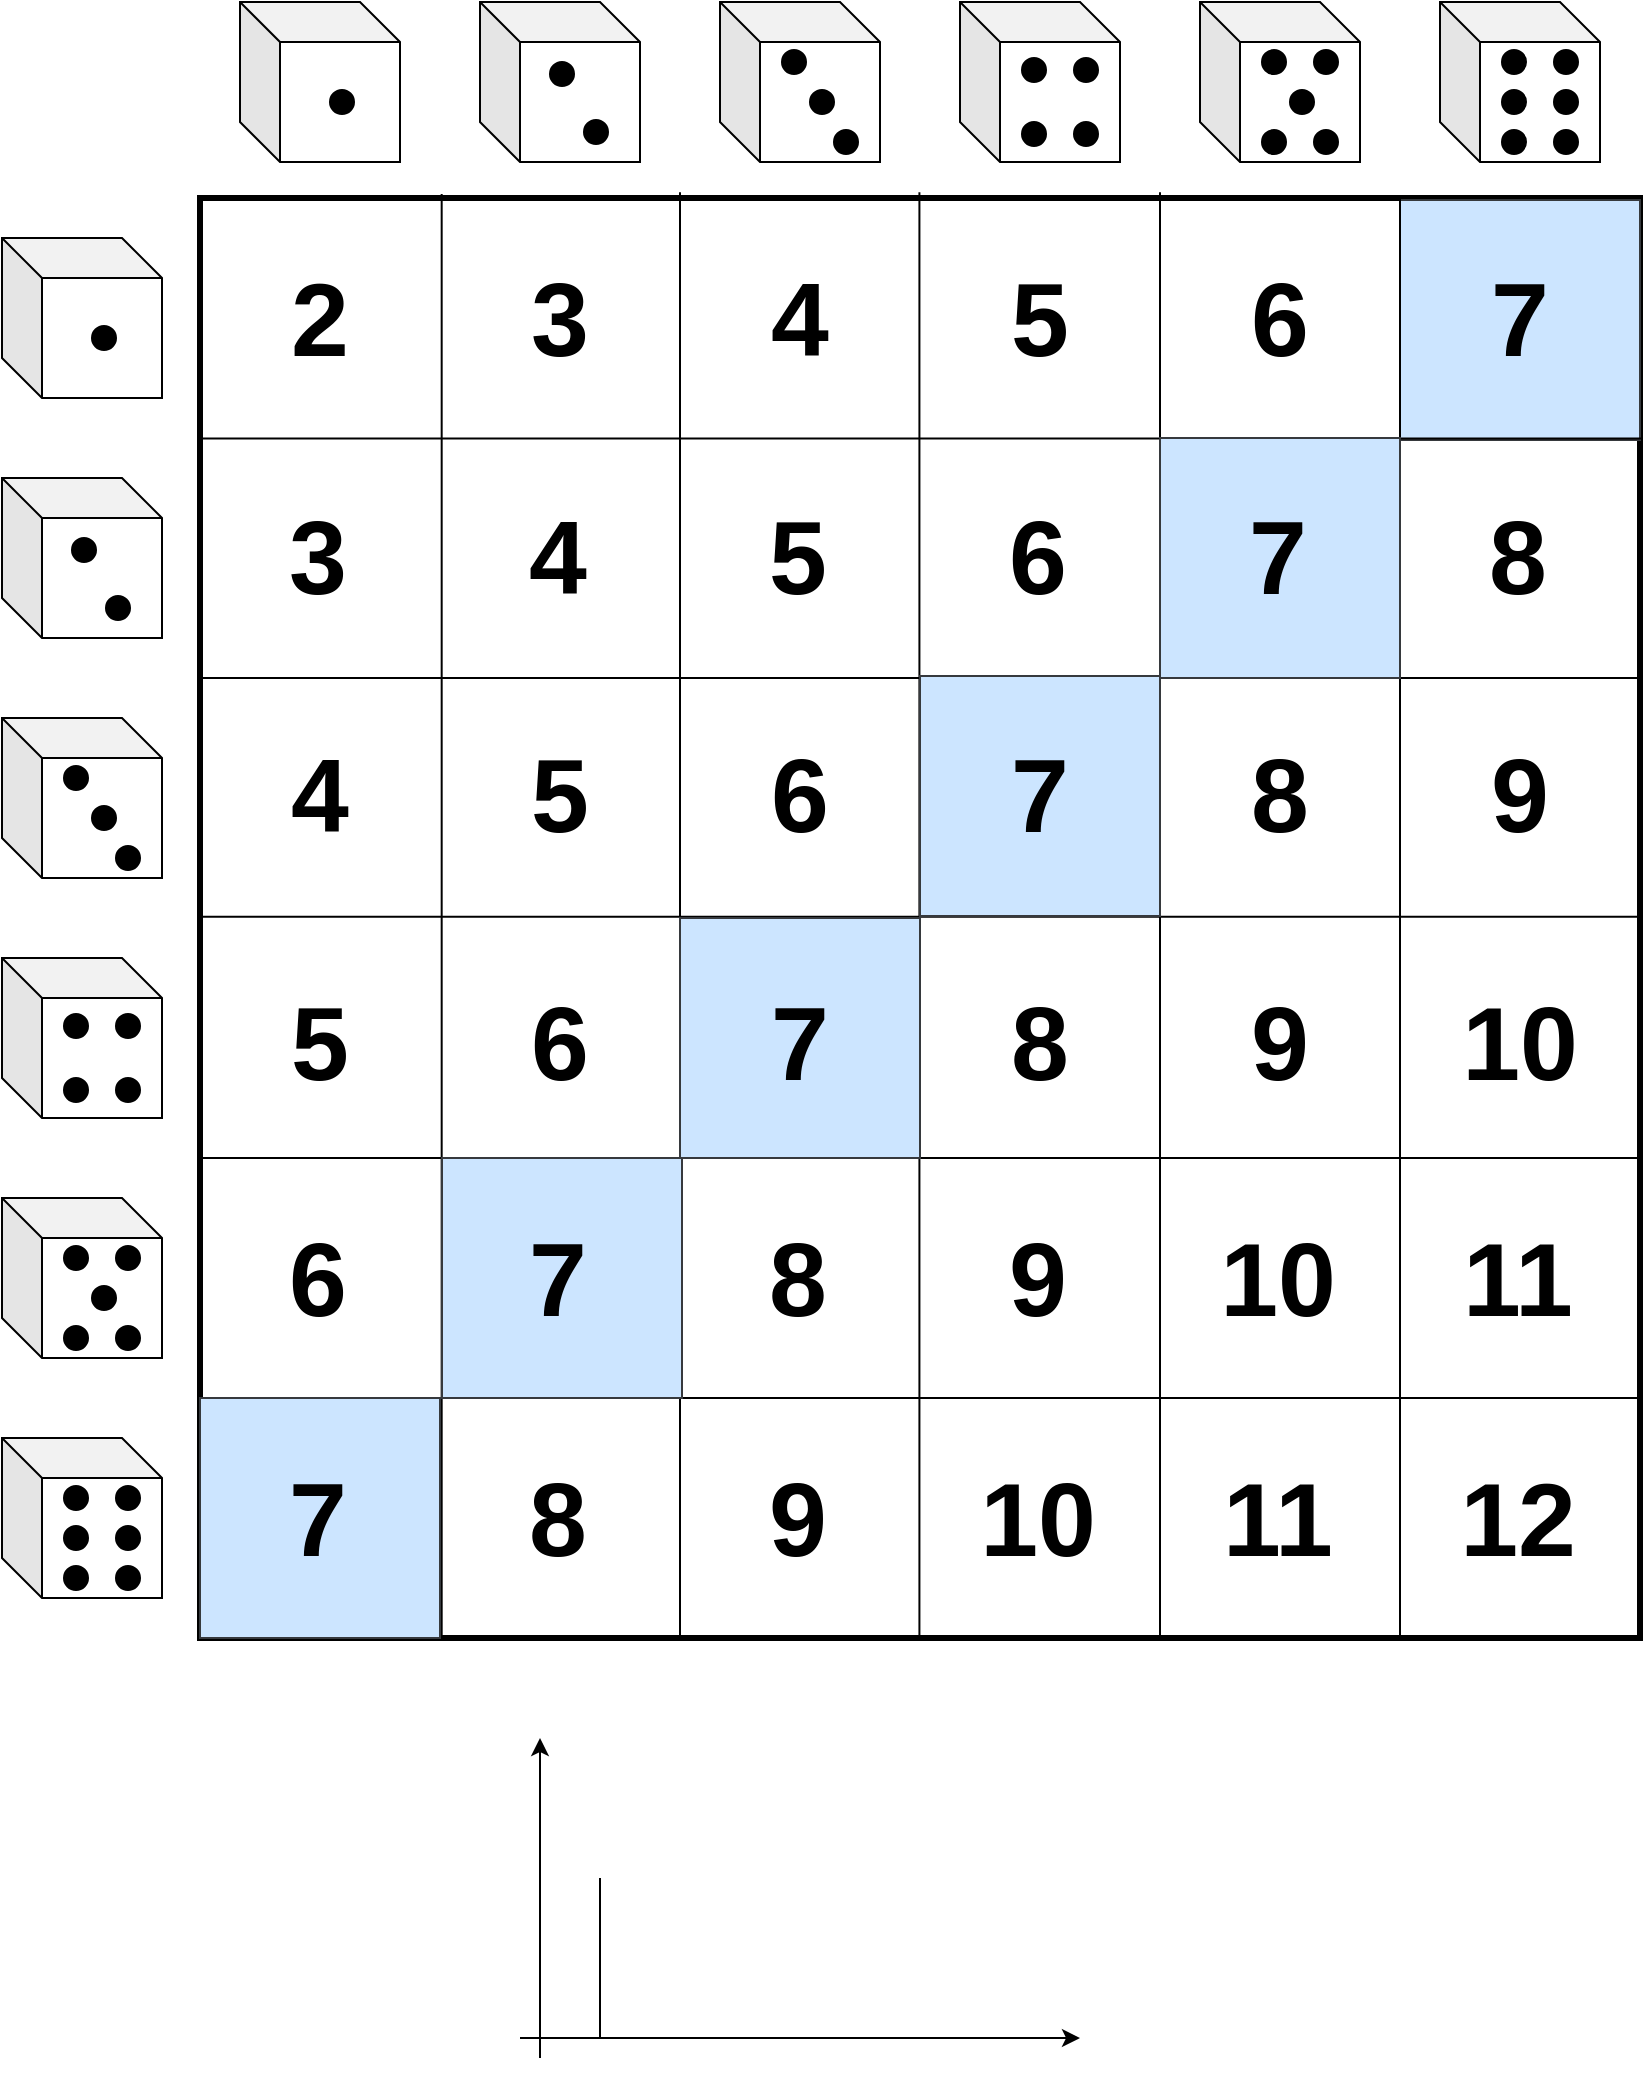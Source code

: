 <mxfile version="20.6.0" type="device"><diagram id="nzY0l4XhutitYrdI-aeB" name="Page-1"><mxGraphModel dx="1422" dy="734" grid="1" gridSize="10" guides="1" tooltips="1" connect="1" arrows="1" fold="1" page="1" pageScale="1" pageWidth="850" pageHeight="1100" math="0" shadow="0"><root><mxCell id="0"/><mxCell id="1" parent="0"/><mxCell id="rPhflkrIZMrzXMRbL3An-1" value="" style="rounded=0;whiteSpace=wrap;html=1;strokeWidth=3;" parent="1" vertex="1"><mxGeometry x="120" y="120" width="720" height="720" as="geometry"/></mxCell><mxCell id="fOK0vpeSv_3poe_XGFyb-6" value="" style="rounded=0;whiteSpace=wrap;html=1;fontSize=52;fillColor=#cce5ff;strokeColor=#36393d;" parent="1" vertex="1"><mxGeometry x="720" y="121" width="120" height="120" as="geometry"/></mxCell><mxCell id="rPhflkrIZMrzXMRbL3An-28" value="" style="shape=cube;whiteSpace=wrap;html=1;boundedLbl=1;backgroundOutline=1;darkOpacity=0.05;darkOpacity2=0.1;size=20;rotation=0;" parent="1" vertex="1"><mxGeometry x="21" y="740" width="80" height="80" as="geometry"/></mxCell><mxCell id="rPhflkrIZMrzXMRbL3An-29" value="" style="ellipse;whiteSpace=wrap;html=1;aspect=fixed;fillColor=#000000;" parent="1" vertex="1"><mxGeometry x="52" y="764" width="12" height="12" as="geometry"/></mxCell><mxCell id="rPhflkrIZMrzXMRbL3An-30" value="" style="ellipse;whiteSpace=wrap;html=1;aspect=fixed;fillColor=#000000;" parent="1" vertex="1"><mxGeometry x="52" y="784" width="12" height="12" as="geometry"/></mxCell><mxCell id="rPhflkrIZMrzXMRbL3An-31" value="" style="ellipse;whiteSpace=wrap;html=1;aspect=fixed;fillColor=#000000;" parent="1" vertex="1"><mxGeometry x="52" y="804" width="12" height="12" as="geometry"/></mxCell><mxCell id="rPhflkrIZMrzXMRbL3An-33" value="" style="ellipse;whiteSpace=wrap;html=1;aspect=fixed;fillColor=#000000;" parent="1" vertex="1"><mxGeometry x="78" y="764" width="12" height="12" as="geometry"/></mxCell><mxCell id="rPhflkrIZMrzXMRbL3An-34" value="" style="ellipse;whiteSpace=wrap;html=1;aspect=fixed;fillColor=#000000;" parent="1" vertex="1"><mxGeometry x="78" y="784" width="12" height="12" as="geometry"/></mxCell><mxCell id="rPhflkrIZMrzXMRbL3An-35" value="" style="ellipse;whiteSpace=wrap;html=1;aspect=fixed;fillColor=#000000;" parent="1" vertex="1"><mxGeometry x="78" y="804" width="12" height="12" as="geometry"/></mxCell><mxCell id="rPhflkrIZMrzXMRbL3An-36" value="" style="shape=cube;whiteSpace=wrap;html=1;boundedLbl=1;backgroundOutline=1;darkOpacity=0.05;darkOpacity2=0.1;size=20;rotation=0;" parent="1" vertex="1"><mxGeometry x="21" y="620" width="80" height="80" as="geometry"/></mxCell><mxCell id="rPhflkrIZMrzXMRbL3An-37" value="" style="ellipse;whiteSpace=wrap;html=1;aspect=fixed;fillColor=#000000;" parent="1" vertex="1"><mxGeometry x="52" y="644" width="12" height="12" as="geometry"/></mxCell><mxCell id="rPhflkrIZMrzXMRbL3An-39" value="" style="ellipse;whiteSpace=wrap;html=1;aspect=fixed;fillColor=#000000;" parent="1" vertex="1"><mxGeometry x="52" y="684" width="12" height="12" as="geometry"/></mxCell><mxCell id="rPhflkrIZMrzXMRbL3An-40" value="" style="ellipse;whiteSpace=wrap;html=1;aspect=fixed;fillColor=#000000;" parent="1" vertex="1"><mxGeometry x="78" y="644" width="12" height="12" as="geometry"/></mxCell><mxCell id="rPhflkrIZMrzXMRbL3An-41" value="" style="ellipse;whiteSpace=wrap;html=1;aspect=fixed;fillColor=#000000;" parent="1" vertex="1"><mxGeometry x="66" y="664" width="12" height="12" as="geometry"/></mxCell><mxCell id="rPhflkrIZMrzXMRbL3An-42" value="" style="ellipse;whiteSpace=wrap;html=1;aspect=fixed;fillColor=#000000;" parent="1" vertex="1"><mxGeometry x="78" y="684" width="12" height="12" as="geometry"/></mxCell><mxCell id="rPhflkrIZMrzXMRbL3An-49" value="" style="shape=cube;whiteSpace=wrap;html=1;boundedLbl=1;backgroundOutline=1;darkOpacity=0.05;darkOpacity2=0.1;size=20;rotation=0;" parent="1" vertex="1"><mxGeometry x="21" y="500" width="80" height="80" as="geometry"/></mxCell><mxCell id="rPhflkrIZMrzXMRbL3An-50" value="" style="ellipse;whiteSpace=wrap;html=1;aspect=fixed;fillColor=#000000;" parent="1" vertex="1"><mxGeometry x="52" y="528" width="12" height="12" as="geometry"/></mxCell><mxCell id="rPhflkrIZMrzXMRbL3An-51" value="" style="ellipse;whiteSpace=wrap;html=1;aspect=fixed;fillColor=#000000;" parent="1" vertex="1"><mxGeometry x="52" y="560" width="12" height="12" as="geometry"/></mxCell><mxCell id="rPhflkrIZMrzXMRbL3An-52" value="" style="ellipse;whiteSpace=wrap;html=1;aspect=fixed;fillColor=#000000;" parent="1" vertex="1"><mxGeometry x="78" y="528" width="12" height="12" as="geometry"/></mxCell><mxCell id="rPhflkrIZMrzXMRbL3An-54" value="" style="ellipse;whiteSpace=wrap;html=1;aspect=fixed;fillColor=#000000;" parent="1" vertex="1"><mxGeometry x="78" y="560" width="12" height="12" as="geometry"/></mxCell><mxCell id="rPhflkrIZMrzXMRbL3An-56" value="" style="endArrow=none;html=1;rounded=0;exitX=0;exitY=0.167;exitDx=0;exitDy=0;exitPerimeter=0;entryX=1.002;entryY=0.167;entryDx=0;entryDy=0;entryPerimeter=0;" parent="1" source="rPhflkrIZMrzXMRbL3An-1" target="rPhflkrIZMrzXMRbL3An-1" edge="1"><mxGeometry width="50" height="50" relative="1" as="geometry"><mxPoint x="210" y="380" as="sourcePoint"/><mxPoint x="260" y="330" as="targetPoint"/></mxGeometry></mxCell><mxCell id="rPhflkrIZMrzXMRbL3An-57" value="" style="endArrow=none;html=1;rounded=0;exitX=0;exitY=0.167;exitDx=0;exitDy=0;exitPerimeter=0;entryX=1.002;entryY=0.167;entryDx=0;entryDy=0;entryPerimeter=0;" parent="1" edge="1"><mxGeometry width="50" height="50" relative="1" as="geometry"><mxPoint x="119.28" y="360.0" as="sourcePoint"/><mxPoint x="840.72" y="360.0" as="targetPoint"/></mxGeometry></mxCell><mxCell id="rPhflkrIZMrzXMRbL3An-58" value="" style="endArrow=none;html=1;rounded=0;exitX=0;exitY=0.167;exitDx=0;exitDy=0;exitPerimeter=0;entryX=1.002;entryY=0.167;entryDx=0;entryDy=0;entryPerimeter=0;" parent="1" edge="1"><mxGeometry width="50" height="50" relative="1" as="geometry"><mxPoint x="120.0" y="479.41" as="sourcePoint"/><mxPoint x="841.44" y="479.41" as="targetPoint"/></mxGeometry></mxCell><mxCell id="rPhflkrIZMrzXMRbL3An-59" value="" style="endArrow=none;html=1;rounded=0;exitX=0;exitY=0.167;exitDx=0;exitDy=0;exitPerimeter=0;entryX=1.002;entryY=0.167;entryDx=0;entryDy=0;entryPerimeter=0;" parent="1" edge="1"><mxGeometry width="50" height="50" relative="1" as="geometry"><mxPoint x="120.0" y="600.0" as="sourcePoint"/><mxPoint x="841.44" y="600.0" as="targetPoint"/></mxGeometry></mxCell><mxCell id="rPhflkrIZMrzXMRbL3An-60" value="" style="endArrow=none;html=1;rounded=0;exitX=0;exitY=0.167;exitDx=0;exitDy=0;exitPerimeter=0;entryX=1.002;entryY=0.167;entryDx=0;entryDy=0;entryPerimeter=0;" parent="1" edge="1"><mxGeometry width="50" height="50" relative="1" as="geometry"><mxPoint x="118.56" y="720.0" as="sourcePoint"/><mxPoint x="840.0" y="720.0" as="targetPoint"/></mxGeometry></mxCell><mxCell id="rPhflkrIZMrzXMRbL3An-61" value="" style="endArrow=none;html=1;rounded=0;exitX=0.172;exitY=0;exitDx=0;exitDy=0;exitPerimeter=0;entryX=0.172;entryY=1.004;entryDx=0;entryDy=0;entryPerimeter=0;" parent="1" edge="1"><mxGeometry width="50" height="50" relative="1" as="geometry"><mxPoint x="240.84" y="118.0" as="sourcePoint"/><mxPoint x="240.84" y="840.88" as="targetPoint"/></mxGeometry></mxCell><mxCell id="rPhflkrIZMrzXMRbL3An-62" value="" style="endArrow=none;html=1;rounded=0;exitX=0.172;exitY=0;exitDx=0;exitDy=0;exitPerimeter=0;entryX=0.172;entryY=1.004;entryDx=0;entryDy=0;entryPerimeter=0;" parent="1" edge="1"><mxGeometry width="50" height="50" relative="1" as="geometry"><mxPoint x="360.0" y="117.12" as="sourcePoint"/><mxPoint x="360.0" y="840.0" as="targetPoint"/></mxGeometry></mxCell><mxCell id="rPhflkrIZMrzXMRbL3An-63" value="" style="endArrow=none;html=1;rounded=0;exitX=0.172;exitY=0;exitDx=0;exitDy=0;exitPerimeter=0;entryX=0.172;entryY=1.004;entryDx=0;entryDy=0;entryPerimeter=0;" parent="1" edge="1"><mxGeometry width="50" height="50" relative="1" as="geometry"><mxPoint x="479.71" y="117.12" as="sourcePoint"/><mxPoint x="479.71" y="840.0" as="targetPoint"/></mxGeometry></mxCell><mxCell id="rPhflkrIZMrzXMRbL3An-64" value="" style="endArrow=none;html=1;rounded=0;exitX=0.172;exitY=0;exitDx=0;exitDy=0;exitPerimeter=0;entryX=0.172;entryY=1.004;entryDx=0;entryDy=0;entryPerimeter=0;" parent="1" edge="1"><mxGeometry width="50" height="50" relative="1" as="geometry"><mxPoint x="600.0" y="117.12" as="sourcePoint"/><mxPoint x="600.0" y="840.0" as="targetPoint"/></mxGeometry></mxCell><mxCell id="rPhflkrIZMrzXMRbL3An-65" value="" style="endArrow=none;html=1;rounded=0;exitX=0.172;exitY=0;exitDx=0;exitDy=0;exitPerimeter=0;entryX=0.172;entryY=1.004;entryDx=0;entryDy=0;entryPerimeter=0;" parent="1" edge="1"><mxGeometry width="50" height="50" relative="1" as="geometry"><mxPoint x="720" y="118.56" as="sourcePoint"/><mxPoint x="720" y="841.44" as="targetPoint"/></mxGeometry></mxCell><mxCell id="rPhflkrIZMrzXMRbL3An-72" value="" style="shape=cube;whiteSpace=wrap;html=1;boundedLbl=1;backgroundOutline=1;darkOpacity=0.05;darkOpacity2=0.1;size=20;rotation=0;" parent="1" vertex="1"><mxGeometry x="21" y="380" width="80" height="80" as="geometry"/></mxCell><mxCell id="rPhflkrIZMrzXMRbL3An-73" value="" style="ellipse;whiteSpace=wrap;html=1;aspect=fixed;fillColor=#000000;" parent="1" vertex="1"><mxGeometry x="52" y="404" width="12" height="12" as="geometry"/></mxCell><mxCell id="rPhflkrIZMrzXMRbL3An-76" value="" style="ellipse;whiteSpace=wrap;html=1;aspect=fixed;fillColor=#000000;" parent="1" vertex="1"><mxGeometry x="66" y="424" width="12" height="12" as="geometry"/></mxCell><mxCell id="rPhflkrIZMrzXMRbL3An-77" value="" style="ellipse;whiteSpace=wrap;html=1;aspect=fixed;fillColor=#000000;" parent="1" vertex="1"><mxGeometry x="78" y="444" width="12" height="12" as="geometry"/></mxCell><mxCell id="rPhflkrIZMrzXMRbL3An-78" value="" style="shape=cube;whiteSpace=wrap;html=1;boundedLbl=1;backgroundOutline=1;darkOpacity=0.05;darkOpacity2=0.1;size=20;rotation=0;" parent="1" vertex="1"><mxGeometry x="21" y="260" width="80" height="80" as="geometry"/></mxCell><mxCell id="rPhflkrIZMrzXMRbL3An-79" value="" style="ellipse;whiteSpace=wrap;html=1;aspect=fixed;fillColor=#000000;" parent="1" vertex="1"><mxGeometry x="56" y="290" width="12" height="12" as="geometry"/></mxCell><mxCell id="rPhflkrIZMrzXMRbL3An-81" value="" style="ellipse;whiteSpace=wrap;html=1;aspect=fixed;fillColor=#000000;" parent="1" vertex="1"><mxGeometry x="73" y="319" width="12" height="12" as="geometry"/></mxCell><mxCell id="rPhflkrIZMrzXMRbL3An-82" value="" style="shape=cube;whiteSpace=wrap;html=1;boundedLbl=1;backgroundOutline=1;darkOpacity=0.05;darkOpacity2=0.1;size=20;rotation=0;" parent="1" vertex="1"><mxGeometry x="21" y="140" width="80" height="80" as="geometry"/></mxCell><mxCell id="rPhflkrIZMrzXMRbL3An-84" value="" style="ellipse;whiteSpace=wrap;html=1;aspect=fixed;fillColor=#000000;" parent="1" vertex="1"><mxGeometry x="66" y="184" width="12" height="12" as="geometry"/></mxCell><mxCell id="rPhflkrIZMrzXMRbL3An-113" value="" style="shape=cube;whiteSpace=wrap;html=1;boundedLbl=1;backgroundOutline=1;darkOpacity=0.05;darkOpacity2=0.1;size=20;rotation=0;" parent="1" vertex="1"><mxGeometry x="140" y="22" width="80" height="80" as="geometry"/></mxCell><mxCell id="rPhflkrIZMrzXMRbL3An-114" value="" style="ellipse;whiteSpace=wrap;html=1;aspect=fixed;fillColor=#000000;" parent="1" vertex="1"><mxGeometry x="185" y="66" width="12" height="12" as="geometry"/></mxCell><mxCell id="rPhflkrIZMrzXMRbL3An-115" value="" style="shape=cube;whiteSpace=wrap;html=1;boundedLbl=1;backgroundOutline=1;darkOpacity=0.05;darkOpacity2=0.1;size=20;rotation=0;" parent="1" vertex="1"><mxGeometry x="260" y="22" width="80" height="80" as="geometry"/></mxCell><mxCell id="rPhflkrIZMrzXMRbL3An-116" value="" style="ellipse;whiteSpace=wrap;html=1;aspect=fixed;fillColor=#000000;" parent="1" vertex="1"><mxGeometry x="295" y="52" width="12" height="12" as="geometry"/></mxCell><mxCell id="rPhflkrIZMrzXMRbL3An-117" value="" style="ellipse;whiteSpace=wrap;html=1;aspect=fixed;fillColor=#000000;" parent="1" vertex="1"><mxGeometry x="312" y="81" width="12" height="12" as="geometry"/></mxCell><mxCell id="rPhflkrIZMrzXMRbL3An-118" value="" style="shape=cube;whiteSpace=wrap;html=1;boundedLbl=1;backgroundOutline=1;darkOpacity=0.05;darkOpacity2=0.1;size=20;rotation=0;" parent="1" vertex="1"><mxGeometry x="380" y="22" width="80" height="80" as="geometry"/></mxCell><mxCell id="rPhflkrIZMrzXMRbL3An-119" value="" style="ellipse;whiteSpace=wrap;html=1;aspect=fixed;fillColor=#000000;" parent="1" vertex="1"><mxGeometry x="411" y="46" width="12" height="12" as="geometry"/></mxCell><mxCell id="rPhflkrIZMrzXMRbL3An-120" value="" style="ellipse;whiteSpace=wrap;html=1;aspect=fixed;fillColor=#000000;" parent="1" vertex="1"><mxGeometry x="425" y="66" width="12" height="12" as="geometry"/></mxCell><mxCell id="rPhflkrIZMrzXMRbL3An-121" value="" style="ellipse;whiteSpace=wrap;html=1;aspect=fixed;fillColor=#000000;" parent="1" vertex="1"><mxGeometry x="437" y="86" width="12" height="12" as="geometry"/></mxCell><mxCell id="rPhflkrIZMrzXMRbL3An-122" value="" style="shape=cube;whiteSpace=wrap;html=1;boundedLbl=1;backgroundOutline=1;darkOpacity=0.05;darkOpacity2=0.1;size=20;rotation=0;" parent="1" vertex="1"><mxGeometry x="500" y="22" width="80" height="80" as="geometry"/></mxCell><mxCell id="rPhflkrIZMrzXMRbL3An-123" value="" style="ellipse;whiteSpace=wrap;html=1;aspect=fixed;fillColor=#000000;" parent="1" vertex="1"><mxGeometry x="531" y="50" width="12" height="12" as="geometry"/></mxCell><mxCell id="rPhflkrIZMrzXMRbL3An-124" value="" style="ellipse;whiteSpace=wrap;html=1;aspect=fixed;fillColor=#000000;" parent="1" vertex="1"><mxGeometry x="531" y="82" width="12" height="12" as="geometry"/></mxCell><mxCell id="rPhflkrIZMrzXMRbL3An-125" value="" style="ellipse;whiteSpace=wrap;html=1;aspect=fixed;fillColor=#000000;" parent="1" vertex="1"><mxGeometry x="557" y="50" width="12" height="12" as="geometry"/></mxCell><mxCell id="rPhflkrIZMrzXMRbL3An-126" value="" style="ellipse;whiteSpace=wrap;html=1;aspect=fixed;fillColor=#000000;" parent="1" vertex="1"><mxGeometry x="557" y="82" width="12" height="12" as="geometry"/></mxCell><mxCell id="rPhflkrIZMrzXMRbL3An-127" value="" style="shape=cube;whiteSpace=wrap;html=1;boundedLbl=1;backgroundOutline=1;darkOpacity=0.05;darkOpacity2=0.1;size=20;rotation=0;" parent="1" vertex="1"><mxGeometry x="620" y="22" width="80" height="80" as="geometry"/></mxCell><mxCell id="rPhflkrIZMrzXMRbL3An-128" value="" style="ellipse;whiteSpace=wrap;html=1;aspect=fixed;fillColor=#000000;" parent="1" vertex="1"><mxGeometry x="651" y="46" width="12" height="12" as="geometry"/></mxCell><mxCell id="rPhflkrIZMrzXMRbL3An-129" value="" style="ellipse;whiteSpace=wrap;html=1;aspect=fixed;fillColor=#000000;" parent="1" vertex="1"><mxGeometry x="651" y="86" width="12" height="12" as="geometry"/></mxCell><mxCell id="rPhflkrIZMrzXMRbL3An-130" value="" style="ellipse;whiteSpace=wrap;html=1;aspect=fixed;fillColor=#000000;" parent="1" vertex="1"><mxGeometry x="677" y="46" width="12" height="12" as="geometry"/></mxCell><mxCell id="rPhflkrIZMrzXMRbL3An-131" value="" style="ellipse;whiteSpace=wrap;html=1;aspect=fixed;fillColor=#000000;" parent="1" vertex="1"><mxGeometry x="665" y="66" width="12" height="12" as="geometry"/></mxCell><mxCell id="rPhflkrIZMrzXMRbL3An-132" value="" style="ellipse;whiteSpace=wrap;html=1;aspect=fixed;fillColor=#000000;" parent="1" vertex="1"><mxGeometry x="677" y="86" width="12" height="12" as="geometry"/></mxCell><mxCell id="rPhflkrIZMrzXMRbL3An-133" value="" style="shape=cube;whiteSpace=wrap;html=1;boundedLbl=1;backgroundOutline=1;darkOpacity=0.05;darkOpacity2=0.1;size=20;rotation=0;" parent="1" vertex="1"><mxGeometry x="740" y="22" width="80" height="80" as="geometry"/></mxCell><mxCell id="rPhflkrIZMrzXMRbL3An-134" value="" style="ellipse;whiteSpace=wrap;html=1;aspect=fixed;fillColor=#000000;" parent="1" vertex="1"><mxGeometry x="771" y="46" width="12" height="12" as="geometry"/></mxCell><mxCell id="rPhflkrIZMrzXMRbL3An-135" value="" style="ellipse;whiteSpace=wrap;html=1;aspect=fixed;fillColor=#000000;" parent="1" vertex="1"><mxGeometry x="771" y="66" width="12" height="12" as="geometry"/></mxCell><mxCell id="rPhflkrIZMrzXMRbL3An-136" value="" style="ellipse;whiteSpace=wrap;html=1;aspect=fixed;fillColor=#000000;" parent="1" vertex="1"><mxGeometry x="771" y="86" width="12" height="12" as="geometry"/></mxCell><mxCell id="rPhflkrIZMrzXMRbL3An-137" value="" style="ellipse;whiteSpace=wrap;html=1;aspect=fixed;fillColor=#000000;" parent="1" vertex="1"><mxGeometry x="797" y="46" width="12" height="12" as="geometry"/></mxCell><mxCell id="rPhflkrIZMrzXMRbL3An-138" value="" style="ellipse;whiteSpace=wrap;html=1;aspect=fixed;fillColor=#000000;" parent="1" vertex="1"><mxGeometry x="797" y="66" width="12" height="12" as="geometry"/></mxCell><mxCell id="rPhflkrIZMrzXMRbL3An-139" value="" style="ellipse;whiteSpace=wrap;html=1;aspect=fixed;fillColor=#000000;" parent="1" vertex="1"><mxGeometry x="797" y="86" width="12" height="12" as="geometry"/></mxCell><mxCell id="rPhflkrIZMrzXMRbL3An-141" value="2" style="text;html=1;strokeColor=none;fillColor=none;align=center;verticalAlign=middle;whiteSpace=wrap;rounded=0;fontStyle=1;fontSize=52;" parent="1" vertex="1"><mxGeometry x="150" y="166" width="60" height="30" as="geometry"/></mxCell><mxCell id="rPhflkrIZMrzXMRbL3An-142" value="3" style="text;html=1;strokeColor=none;fillColor=none;align=center;verticalAlign=middle;whiteSpace=wrap;rounded=0;fontStyle=1;fontSize=52;" parent="1" vertex="1"><mxGeometry x="270" y="166" width="60" height="30" as="geometry"/></mxCell><mxCell id="rPhflkrIZMrzXMRbL3An-143" value="4" style="text;html=1;strokeColor=none;fillColor=none;align=center;verticalAlign=middle;whiteSpace=wrap;rounded=0;fontStyle=1;fontSize=52;" parent="1" vertex="1"><mxGeometry x="390" y="166" width="60" height="30" as="geometry"/></mxCell><mxCell id="rPhflkrIZMrzXMRbL3An-144" value="5" style="text;html=1;strokeColor=none;fillColor=none;align=center;verticalAlign=middle;whiteSpace=wrap;rounded=0;fontStyle=1;fontSize=52;" parent="1" vertex="1"><mxGeometry x="510" y="166" width="60" height="30" as="geometry"/></mxCell><mxCell id="rPhflkrIZMrzXMRbL3An-145" value="6" style="text;html=1;strokeColor=none;fillColor=none;align=center;verticalAlign=middle;whiteSpace=wrap;rounded=0;fontStyle=1;fontSize=52;" parent="1" vertex="1"><mxGeometry x="630" y="166" width="60" height="30" as="geometry"/></mxCell><mxCell id="rPhflkrIZMrzXMRbL3An-146" value="7" style="text;html=1;strokeColor=none;fillColor=none;align=center;verticalAlign=middle;whiteSpace=wrap;rounded=0;fontStyle=1;fontSize=52;" parent="1" vertex="1"><mxGeometry x="750" y="166" width="60" height="30" as="geometry"/></mxCell><mxCell id="rPhflkrIZMrzXMRbL3An-147" value="3" style="text;html=1;strokeColor=none;fillColor=none;align=center;verticalAlign=middle;whiteSpace=wrap;rounded=0;fontStyle=1;fontSize=52;" parent="1" vertex="1"><mxGeometry x="149" y="285" width="60" height="30" as="geometry"/></mxCell><mxCell id="rPhflkrIZMrzXMRbL3An-148" value="4" style="text;html=1;strokeColor=none;fillColor=none;align=center;verticalAlign=middle;whiteSpace=wrap;rounded=0;fontStyle=1;fontSize=52;" parent="1" vertex="1"><mxGeometry x="269" y="285" width="60" height="30" as="geometry"/></mxCell><mxCell id="rPhflkrIZMrzXMRbL3An-149" value="5" style="text;html=1;strokeColor=none;fillColor=none;align=center;verticalAlign=middle;whiteSpace=wrap;rounded=0;fontStyle=1;fontSize=52;" parent="1" vertex="1"><mxGeometry x="389" y="285" width="60" height="30" as="geometry"/></mxCell><mxCell id="fOK0vpeSv_3poe_XGFyb-5" value="" style="rounded=0;whiteSpace=wrap;html=1;fontSize=52;fillColor=#cce5ff;strokeColor=#36393d;" parent="1" vertex="1"><mxGeometry x="600" y="240" width="120" height="120" as="geometry"/></mxCell><mxCell id="rPhflkrIZMrzXMRbL3An-150" value="6" style="text;html=1;strokeColor=none;fillColor=none;align=center;verticalAlign=middle;whiteSpace=wrap;rounded=0;fontStyle=1;fontSize=52;" parent="1" vertex="1"><mxGeometry x="509" y="285" width="60" height="30" as="geometry"/></mxCell><mxCell id="rPhflkrIZMrzXMRbL3An-151" value="7" style="text;html=1;strokeColor=none;fillColor=none;align=center;verticalAlign=middle;whiteSpace=wrap;rounded=0;fontStyle=1;fontSize=52;" parent="1" vertex="1"><mxGeometry x="629" y="285" width="60" height="30" as="geometry"/></mxCell><mxCell id="rPhflkrIZMrzXMRbL3An-152" value="8" style="text;html=1;strokeColor=none;fillColor=none;align=center;verticalAlign=middle;whiteSpace=wrap;rounded=0;fontStyle=1;fontSize=52;" parent="1" vertex="1"><mxGeometry x="749" y="285" width="60" height="30" as="geometry"/></mxCell><mxCell id="rPhflkrIZMrzXMRbL3An-159" value="4" style="text;html=1;strokeColor=none;fillColor=none;align=center;verticalAlign=middle;whiteSpace=wrap;rounded=0;fontStyle=1;fontSize=52;" parent="1" vertex="1"><mxGeometry x="150" y="404" width="60" height="30" as="geometry"/></mxCell><mxCell id="rPhflkrIZMrzXMRbL3An-160" value="5" style="text;html=1;strokeColor=none;fillColor=none;align=center;verticalAlign=middle;whiteSpace=wrap;rounded=0;fontStyle=1;fontSize=52;" parent="1" vertex="1"><mxGeometry x="270" y="404" width="60" height="30" as="geometry"/></mxCell><mxCell id="fOK0vpeSv_3poe_XGFyb-4" value="" style="rounded=0;whiteSpace=wrap;html=1;fontSize=52;fillColor=#cce5ff;strokeColor=#36393d;" parent="1" vertex="1"><mxGeometry x="480" y="359" width="120" height="120" as="geometry"/></mxCell><mxCell id="rPhflkrIZMrzXMRbL3An-161" value="6" style="text;html=1;strokeColor=none;fillColor=none;align=center;verticalAlign=middle;whiteSpace=wrap;rounded=0;fontStyle=1;fontSize=52;" parent="1" vertex="1"><mxGeometry x="390" y="404" width="60" height="30" as="geometry"/></mxCell><mxCell id="rPhflkrIZMrzXMRbL3An-162" value="7" style="text;html=1;strokeColor=none;fillColor=none;align=center;verticalAlign=middle;whiteSpace=wrap;rounded=0;fontStyle=1;fontSize=52;" parent="1" vertex="1"><mxGeometry x="510" y="404" width="60" height="30" as="geometry"/></mxCell><mxCell id="rPhflkrIZMrzXMRbL3An-163" value="8" style="text;html=1;strokeColor=none;fillColor=none;align=center;verticalAlign=middle;whiteSpace=wrap;rounded=0;fontStyle=1;fontSize=52;" parent="1" vertex="1"><mxGeometry x="630" y="404" width="60" height="30" as="geometry"/></mxCell><mxCell id="rPhflkrIZMrzXMRbL3An-164" value="9" style="text;html=1;strokeColor=none;fillColor=none;align=center;verticalAlign=middle;whiteSpace=wrap;rounded=0;fontStyle=1;fontSize=52;" parent="1" vertex="1"><mxGeometry x="750" y="404" width="60" height="30" as="geometry"/></mxCell><mxCell id="rPhflkrIZMrzXMRbL3An-165" value="5" style="text;html=1;strokeColor=none;fillColor=none;align=center;verticalAlign=middle;whiteSpace=wrap;rounded=0;fontStyle=1;fontSize=52;" parent="1" vertex="1"><mxGeometry x="150" y="528" width="60" height="30" as="geometry"/></mxCell><mxCell id="rPhflkrIZMrzXMRbL3An-166" value="6" style="text;html=1;strokeColor=none;fillColor=none;align=center;verticalAlign=middle;whiteSpace=wrap;rounded=0;fontStyle=1;fontSize=52;" parent="1" vertex="1"><mxGeometry x="270" y="528" width="60" height="30" as="geometry"/></mxCell><mxCell id="fOK0vpeSv_3poe_XGFyb-3" value="" style="rounded=0;whiteSpace=wrap;html=1;fontSize=52;fillColor=#cce5ff;strokeColor=#36393d;" parent="1" vertex="1"><mxGeometry x="360" y="480" width="120" height="120" as="geometry"/></mxCell><mxCell id="rPhflkrIZMrzXMRbL3An-167" value="7" style="text;html=1;strokeColor=none;fillColor=none;align=center;verticalAlign=middle;whiteSpace=wrap;rounded=0;fontStyle=1;fontSize=52;" parent="1" vertex="1"><mxGeometry x="390" y="528" width="60" height="30" as="geometry"/></mxCell><mxCell id="rPhflkrIZMrzXMRbL3An-168" value="8" style="text;html=1;strokeColor=none;fillColor=none;align=center;verticalAlign=middle;whiteSpace=wrap;rounded=0;fontStyle=1;fontSize=52;" parent="1" vertex="1"><mxGeometry x="510" y="528" width="60" height="30" as="geometry"/></mxCell><mxCell id="rPhflkrIZMrzXMRbL3An-169" value="9" style="text;html=1;strokeColor=none;fillColor=none;align=center;verticalAlign=middle;whiteSpace=wrap;rounded=0;fontStyle=1;fontSize=52;" parent="1" vertex="1"><mxGeometry x="630" y="528" width="60" height="30" as="geometry"/></mxCell><mxCell id="rPhflkrIZMrzXMRbL3An-170" value="10" style="text;html=1;strokeColor=none;fillColor=none;align=center;verticalAlign=middle;whiteSpace=wrap;rounded=0;fontStyle=1;fontSize=52;" parent="1" vertex="1"><mxGeometry x="750" y="528" width="60" height="30" as="geometry"/></mxCell><mxCell id="fOK0vpeSv_3poe_XGFyb-2" value="" style="rounded=0;whiteSpace=wrap;html=1;fontSize=52;fillColor=#cce5ff;strokeColor=#36393d;" parent="1" vertex="1"><mxGeometry x="241" y="600" width="120" height="120" as="geometry"/></mxCell><mxCell id="rPhflkrIZMrzXMRbL3An-171" value="6" style="text;html=1;strokeColor=none;fillColor=none;align=center;verticalAlign=middle;whiteSpace=wrap;rounded=0;fontStyle=1;fontSize=52;" parent="1" vertex="1"><mxGeometry x="149" y="646" width="60" height="30" as="geometry"/></mxCell><mxCell id="rPhflkrIZMrzXMRbL3An-172" value="7" style="text;html=1;strokeColor=none;fillColor=none;align=center;verticalAlign=middle;whiteSpace=wrap;rounded=0;fontStyle=1;fontSize=52;" parent="1" vertex="1"><mxGeometry x="269" y="646" width="60" height="30" as="geometry"/></mxCell><mxCell id="rPhflkrIZMrzXMRbL3An-173" value="8" style="text;html=1;strokeColor=none;fillColor=none;align=center;verticalAlign=middle;whiteSpace=wrap;rounded=0;fontStyle=1;fontSize=52;" parent="1" vertex="1"><mxGeometry x="389" y="646" width="60" height="30" as="geometry"/></mxCell><mxCell id="rPhflkrIZMrzXMRbL3An-174" value="9" style="text;html=1;strokeColor=none;fillColor=none;align=center;verticalAlign=middle;whiteSpace=wrap;rounded=0;fontStyle=1;fontSize=52;" parent="1" vertex="1"><mxGeometry x="509" y="646" width="60" height="30" as="geometry"/></mxCell><mxCell id="rPhflkrIZMrzXMRbL3An-175" value="10" style="text;html=1;strokeColor=none;fillColor=none;align=center;verticalAlign=middle;whiteSpace=wrap;rounded=0;fontStyle=1;fontSize=52;" parent="1" vertex="1"><mxGeometry x="629" y="646" width="60" height="30" as="geometry"/></mxCell><mxCell id="rPhflkrIZMrzXMRbL3An-176" value="11" style="text;html=1;strokeColor=none;fillColor=none;align=center;verticalAlign=middle;whiteSpace=wrap;rounded=0;fontStyle=1;fontSize=52;" parent="1" vertex="1"><mxGeometry x="749" y="646" width="60" height="30" as="geometry"/></mxCell><mxCell id="fOK0vpeSv_3poe_XGFyb-1" value="" style="rounded=0;whiteSpace=wrap;html=1;fontSize=52;fillColor=#cce5ff;strokeColor=#36393d;" parent="1" vertex="1"><mxGeometry x="120" y="720" width="120" height="120" as="geometry"/></mxCell><mxCell id="rPhflkrIZMrzXMRbL3An-177" value="7" style="text;html=1;strokeColor=none;fillColor=none;align=center;verticalAlign=middle;whiteSpace=wrap;rounded=0;fontStyle=1;fontSize=52;" parent="1" vertex="1"><mxGeometry x="149" y="766" width="60" height="30" as="geometry"/></mxCell><mxCell id="rPhflkrIZMrzXMRbL3An-178" value="8" style="text;html=1;strokeColor=none;fillColor=none;align=center;verticalAlign=middle;whiteSpace=wrap;rounded=0;fontStyle=1;fontSize=52;" parent="1" vertex="1"><mxGeometry x="269" y="766" width="60" height="30" as="geometry"/></mxCell><mxCell id="rPhflkrIZMrzXMRbL3An-179" value="9" style="text;html=1;strokeColor=none;fillColor=none;align=center;verticalAlign=middle;whiteSpace=wrap;rounded=0;fontStyle=1;fontSize=52;" parent="1" vertex="1"><mxGeometry x="389" y="766" width="60" height="30" as="geometry"/></mxCell><mxCell id="rPhflkrIZMrzXMRbL3An-180" value="10" style="text;html=1;strokeColor=none;fillColor=none;align=center;verticalAlign=middle;whiteSpace=wrap;rounded=0;fontStyle=1;fontSize=52;" parent="1" vertex="1"><mxGeometry x="509" y="766" width="60" height="30" as="geometry"/></mxCell><mxCell id="rPhflkrIZMrzXMRbL3An-181" value="11" style="text;html=1;strokeColor=none;fillColor=none;align=center;verticalAlign=middle;whiteSpace=wrap;rounded=0;fontStyle=1;fontSize=52;" parent="1" vertex="1"><mxGeometry x="629" y="766" width="60" height="30" as="geometry"/></mxCell><mxCell id="rPhflkrIZMrzXMRbL3An-182" value="12" style="text;html=1;strokeColor=none;fillColor=none;align=center;verticalAlign=middle;whiteSpace=wrap;rounded=0;fontStyle=1;fontSize=52;" parent="1" vertex="1"><mxGeometry x="749" y="766" width="60" height="30" as="geometry"/></mxCell><mxCell id="jzh67hu_N8r84r_TZuyo-1" value="" style="endArrow=classic;html=1;rounded=0;" edge="1" parent="1"><mxGeometry width="50" height="50" relative="1" as="geometry"><mxPoint x="280" y="1040" as="sourcePoint"/><mxPoint x="560" y="1040" as="targetPoint"/></mxGeometry></mxCell><mxCell id="jzh67hu_N8r84r_TZuyo-2" value="" style="endArrow=classic;html=1;rounded=0;" edge="1" parent="1"><mxGeometry width="50" height="50" relative="1" as="geometry"><mxPoint x="290" y="1050" as="sourcePoint"/><mxPoint x="290" y="890" as="targetPoint"/></mxGeometry></mxCell><mxCell id="jzh67hu_N8r84r_TZuyo-4" value="" style="endArrow=none;html=1;rounded=0;" edge="1" parent="1"><mxGeometry width="50" height="50" relative="1" as="geometry"><mxPoint x="320" y="1040" as="sourcePoint"/><mxPoint x="320" y="960" as="targetPoint"/></mxGeometry></mxCell></root></mxGraphModel></diagram></mxfile>